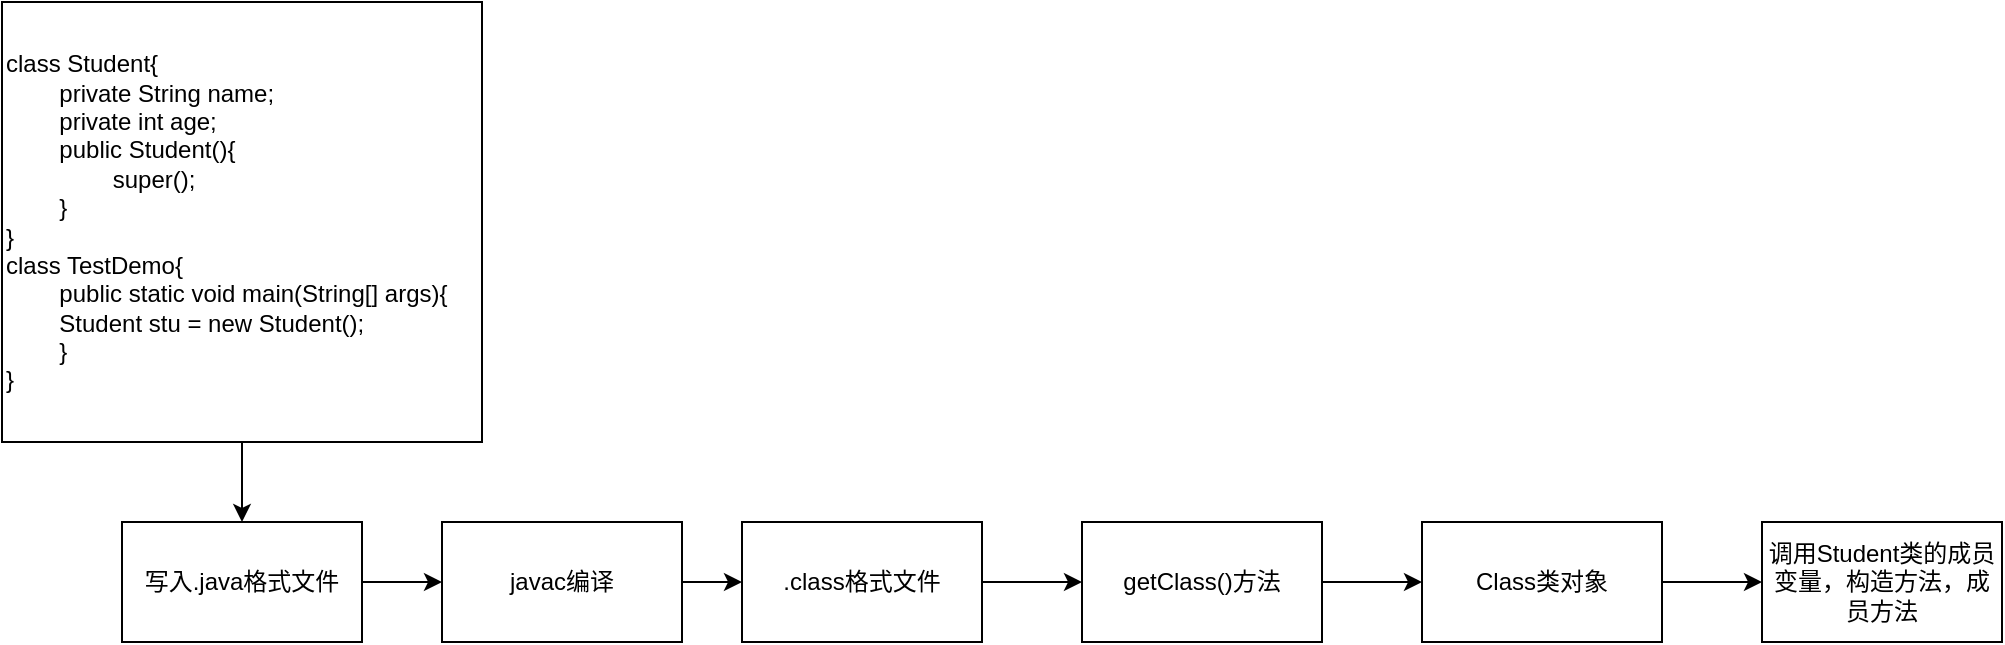 <mxfile version="16.6.4" type="github"><diagram id="QlxS-xrhG8iBZqLs4fyR" name="Page-1"><mxGraphModel dx="1090" dy="614" grid="1" gridSize="10" guides="1" tooltips="1" connect="1" arrows="1" fold="1" page="1" pageScale="1" pageWidth="827" pageHeight="1169" math="0" shadow="0"><root><mxCell id="0"/><mxCell id="1" parent="0"/><mxCell id="tXCG0Fq8Z1vAH352S7tZ-5" value="" style="edgeStyle=orthogonalEdgeStyle;rounded=0;orthogonalLoop=1;jettySize=auto;html=1;" parent="1" source="tXCG0Fq8Z1vAH352S7tZ-3" target="tXCG0Fq8Z1vAH352S7tZ-4" edge="1"><mxGeometry relative="1" as="geometry"/></mxCell><mxCell id="tXCG0Fq8Z1vAH352S7tZ-3" value="&lt;div&gt;&lt;span&gt;class Student{&lt;/span&gt;&lt;/div&gt;&lt;div&gt;&lt;span&gt;&lt;span style=&quot;white-space: pre&quot;&gt;&#9;&lt;/span&gt;private String name;&lt;/span&gt;&lt;/div&gt;&lt;div&gt;&lt;span&gt;&lt;span style=&quot;white-space: pre&quot;&gt;&#9;&lt;/span&gt;private int age;&lt;/span&gt;&lt;/div&gt;&lt;div&gt;&lt;span&gt;&lt;span style=&quot;white-space: pre&quot;&gt;&#9;&lt;/span&gt;public Student(){&lt;/span&gt;&lt;/div&gt;&lt;div&gt;&lt;span&gt;&lt;span style=&quot;white-space: pre&quot;&gt;&#9;&lt;/span&gt;&lt;span style=&quot;white-space: pre&quot;&gt;&#9;&lt;/span&gt;super();&lt;/span&gt;&lt;/div&gt;&lt;div&gt;&lt;span&gt;&lt;span style=&quot;white-space: pre&quot;&gt;&#9;&lt;/span&gt;}&lt;/span&gt;&lt;/div&gt;&lt;div&gt;&lt;span&gt;}&lt;/span&gt;&lt;/div&gt;&lt;div&gt;&lt;span&gt;class TestDemo{&lt;/span&gt;&lt;/div&gt;&lt;div&gt;&lt;span style=&quot;white-space: pre&quot;&gt;&#9;&lt;/span&gt;public static void main(String[] args){&lt;br&gt;&lt;/div&gt;&lt;div&gt;&lt;span style=&quot;white-space: pre&quot;&gt;&#9;&lt;/span&gt;Student stu = new Student();&lt;br&gt;&lt;/div&gt;&lt;div&gt;&lt;span style=&quot;white-space: pre&quot;&gt;&#9;&lt;/span&gt;}&lt;br&gt;&lt;/div&gt;&lt;div&gt;}&lt;/div&gt;" style="rounded=0;whiteSpace=wrap;html=1;align=left;" parent="1" vertex="1"><mxGeometry x="220" y="30" width="240" height="220" as="geometry"/></mxCell><mxCell id="tXCG0Fq8Z1vAH352S7tZ-7" value="" style="edgeStyle=orthogonalEdgeStyle;rounded=0;orthogonalLoop=1;jettySize=auto;html=1;" parent="1" source="tXCG0Fq8Z1vAH352S7tZ-4" target="tXCG0Fq8Z1vAH352S7tZ-6" edge="1"><mxGeometry relative="1" as="geometry"/></mxCell><mxCell id="tXCG0Fq8Z1vAH352S7tZ-4" value="写入.java格式文件" style="rounded=0;whiteSpace=wrap;html=1;" parent="1" vertex="1"><mxGeometry x="280" y="290" width="120" height="60" as="geometry"/></mxCell><mxCell id="tXCG0Fq8Z1vAH352S7tZ-9" value="" style="edgeStyle=orthogonalEdgeStyle;rounded=0;orthogonalLoop=1;jettySize=auto;html=1;" parent="1" source="tXCG0Fq8Z1vAH352S7tZ-6" target="tXCG0Fq8Z1vAH352S7tZ-8" edge="1"><mxGeometry relative="1" as="geometry"/></mxCell><mxCell id="tXCG0Fq8Z1vAH352S7tZ-6" value="javac编译" style="rounded=0;whiteSpace=wrap;html=1;" parent="1" vertex="1"><mxGeometry x="440" y="290" width="120" height="60" as="geometry"/></mxCell><mxCell id="tXCG0Fq8Z1vAH352S7tZ-11" value="" style="edgeStyle=orthogonalEdgeStyle;rounded=0;orthogonalLoop=1;jettySize=auto;html=1;" parent="1" source="tXCG0Fq8Z1vAH352S7tZ-8" target="tXCG0Fq8Z1vAH352S7tZ-10" edge="1"><mxGeometry relative="1" as="geometry"/></mxCell><mxCell id="tXCG0Fq8Z1vAH352S7tZ-8" value=".class格式文件" style="rounded=0;whiteSpace=wrap;html=1;" parent="1" vertex="1"><mxGeometry x="590" y="290" width="120" height="60" as="geometry"/></mxCell><mxCell id="tXCG0Fq8Z1vAH352S7tZ-13" value="" style="edgeStyle=orthogonalEdgeStyle;rounded=0;orthogonalLoop=1;jettySize=auto;html=1;" parent="1" source="tXCG0Fq8Z1vAH352S7tZ-10" target="tXCG0Fq8Z1vAH352S7tZ-12" edge="1"><mxGeometry relative="1" as="geometry"/></mxCell><mxCell id="tXCG0Fq8Z1vAH352S7tZ-10" value="getClass()方法" style="rounded=0;whiteSpace=wrap;html=1;" parent="1" vertex="1"><mxGeometry x="760" y="290" width="120" height="60" as="geometry"/></mxCell><mxCell id="vxvrY7xC4EXYchqb79df-2" value="" style="edgeStyle=orthogonalEdgeStyle;rounded=0;orthogonalLoop=1;jettySize=auto;html=1;" edge="1" parent="1" source="tXCG0Fq8Z1vAH352S7tZ-12" target="vxvrY7xC4EXYchqb79df-1"><mxGeometry relative="1" as="geometry"/></mxCell><mxCell id="tXCG0Fq8Z1vAH352S7tZ-12" value="Class类对象" style="rounded=0;whiteSpace=wrap;html=1;" parent="1" vertex="1"><mxGeometry x="930" y="290" width="120" height="60" as="geometry"/></mxCell><mxCell id="vxvrY7xC4EXYchqb79df-1" value="调用Student类的成员变量，构造方法，成员方法" style="rounded=0;whiteSpace=wrap;html=1;" vertex="1" parent="1"><mxGeometry x="1100" y="290" width="120" height="60" as="geometry"/></mxCell></root></mxGraphModel></diagram></mxfile>